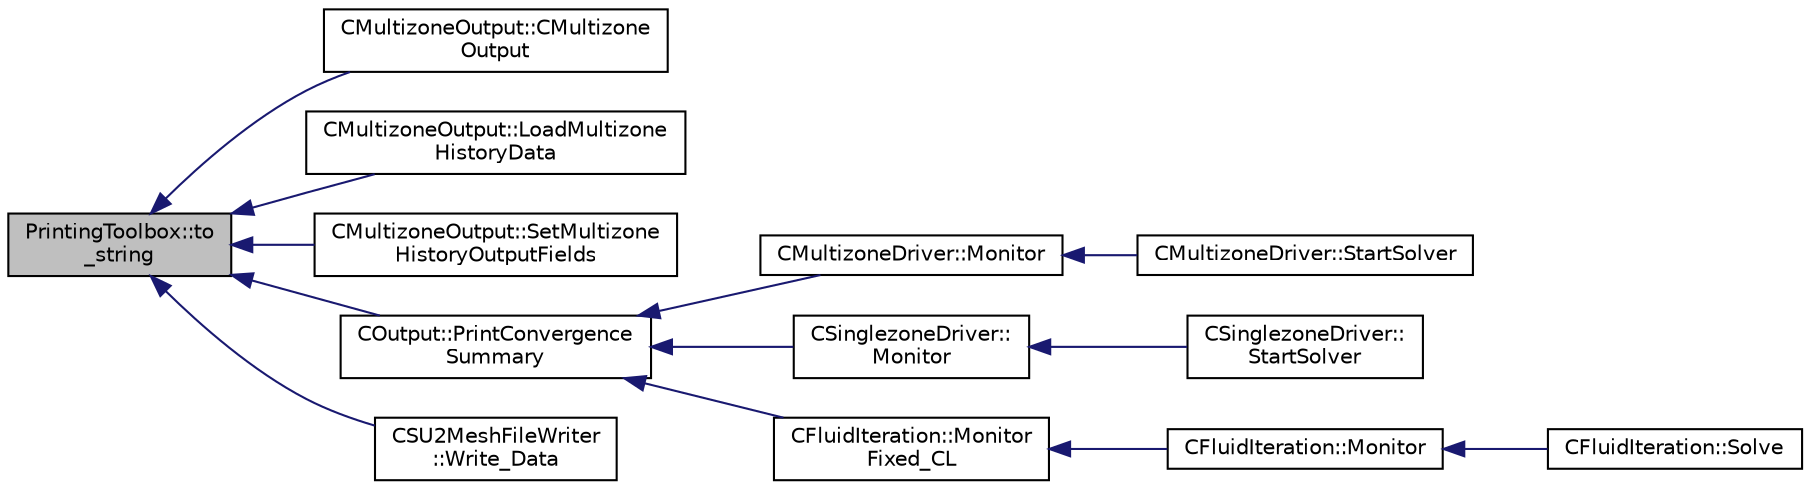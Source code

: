 digraph "PrintingToolbox::to_string"
{
  edge [fontname="Helvetica",fontsize="10",labelfontname="Helvetica",labelfontsize="10"];
  node [fontname="Helvetica",fontsize="10",shape=record];
  rankdir="LR";
  Node196 [label="PrintingToolbox::to\l_string",height=0.2,width=0.4,color="black", fillcolor="grey75", style="filled", fontcolor="black"];
  Node196 -> Node197 [dir="back",color="midnightblue",fontsize="10",style="solid",fontname="Helvetica"];
  Node197 [label="CMultizoneOutput::CMultizone\lOutput",height=0.2,width=0.4,color="black", fillcolor="white", style="filled",URL="$class_c_multizone_output.html#a7100cd9a661c73bd1d2f895485da5783",tooltip="Constructor of the class. "];
  Node196 -> Node198 [dir="back",color="midnightblue",fontsize="10",style="solid",fontname="Helvetica"];
  Node198 [label="CMultizoneOutput::LoadMultizone\lHistoryData",height=0.2,width=0.4,color="black", fillcolor="white", style="filled",URL="$class_c_multizone_output.html#a4ad771ccfe69fe059741d5adb540937e",tooltip="Load the multizone history output field values. "];
  Node196 -> Node199 [dir="back",color="midnightblue",fontsize="10",style="solid",fontname="Helvetica"];
  Node199 [label="CMultizoneOutput::SetMultizone\lHistoryOutputFields",height=0.2,width=0.4,color="black", fillcolor="white", style="filled",URL="$class_c_multizone_output.html#ae58d4305da1f931a00dcf5079b0c08e9",tooltip="Set the available multizone history output fields. "];
  Node196 -> Node200 [dir="back",color="midnightblue",fontsize="10",style="solid",fontname="Helvetica"];
  Node200 [label="COutput::PrintConvergence\lSummary",height=0.2,width=0.4,color="black", fillcolor="white", style="filled",URL="$class_c_output.html#a383bf46bc29c7719974a59b3213b2ad3",tooltip="Print a summary of the convergence to screen. "];
  Node200 -> Node201 [dir="back",color="midnightblue",fontsize="10",style="solid",fontname="Helvetica"];
  Node201 [label="CMultizoneDriver::Monitor",height=0.2,width=0.4,color="black", fillcolor="white", style="filled",URL="$class_c_multizone_driver.html#ace62679bd3b78d8b785817ac3d4908e0",tooltip="Monitor the computation. "];
  Node201 -> Node202 [dir="back",color="midnightblue",fontsize="10",style="solid",fontname="Helvetica"];
  Node202 [label="CMultizoneDriver::StartSolver",height=0.2,width=0.4,color="black", fillcolor="white", style="filled",URL="$class_c_multizone_driver.html#a03cfc000c383ef0d86d34e1c6aef5ff3",tooltip="[Overload] Launch the computation for multizone problems. "];
  Node200 -> Node203 [dir="back",color="midnightblue",fontsize="10",style="solid",fontname="Helvetica"];
  Node203 [label="CSinglezoneDriver::\lMonitor",height=0.2,width=0.4,color="black", fillcolor="white", style="filled",URL="$class_c_singlezone_driver.html#ad87a636b4a2568cd4affce22a53e4872",tooltip="Monitor. "];
  Node203 -> Node204 [dir="back",color="midnightblue",fontsize="10",style="solid",fontname="Helvetica"];
  Node204 [label="CSinglezoneDriver::\lStartSolver",height=0.2,width=0.4,color="black", fillcolor="white", style="filled",URL="$class_c_singlezone_driver.html#a6eb4215f7ee740a6d5edb798110ce44a",tooltip="[Overload] Launch the computation for single-zone problems. "];
  Node200 -> Node205 [dir="back",color="midnightblue",fontsize="10",style="solid",fontname="Helvetica"];
  Node205 [label="CFluidIteration::Monitor\lFixed_CL",height=0.2,width=0.4,color="black", fillcolor="white", style="filled",URL="$class_c_fluid_iteration.html#a21538ff2df862f29e659135452d901a1",tooltip="Fixed CL monitoring function. "];
  Node205 -> Node206 [dir="back",color="midnightblue",fontsize="10",style="solid",fontname="Helvetica"];
  Node206 [label="CFluidIteration::Monitor",height=0.2,width=0.4,color="black", fillcolor="white", style="filled",URL="$class_c_fluid_iteration.html#a563192d869a4e82151c0bf6781b4890d",tooltip="Monitors the convergence and other metrics for the fluid system. "];
  Node206 -> Node207 [dir="back",color="midnightblue",fontsize="10",style="solid",fontname="Helvetica"];
  Node207 [label="CFluidIteration::Solve",height=0.2,width=0.4,color="black", fillcolor="white", style="filled",URL="$class_c_fluid_iteration.html#ae22cd342c9c9d2ea5ac3f5103394ff80",tooltip="Iterate the fluid system for a number of Inner_Iter iterations. "];
  Node196 -> Node208 [dir="back",color="midnightblue",fontsize="10",style="solid",fontname="Helvetica"];
  Node208 [label="CSU2MeshFileWriter\l::Write_Data",height=0.2,width=0.4,color="black", fillcolor="white", style="filled",URL="$class_c_s_u2_mesh_file_writer.html#afb640805d230d2911694f4d1911673c7",tooltip="Write sorted data to file in SU2 mesh file format. "];
}
